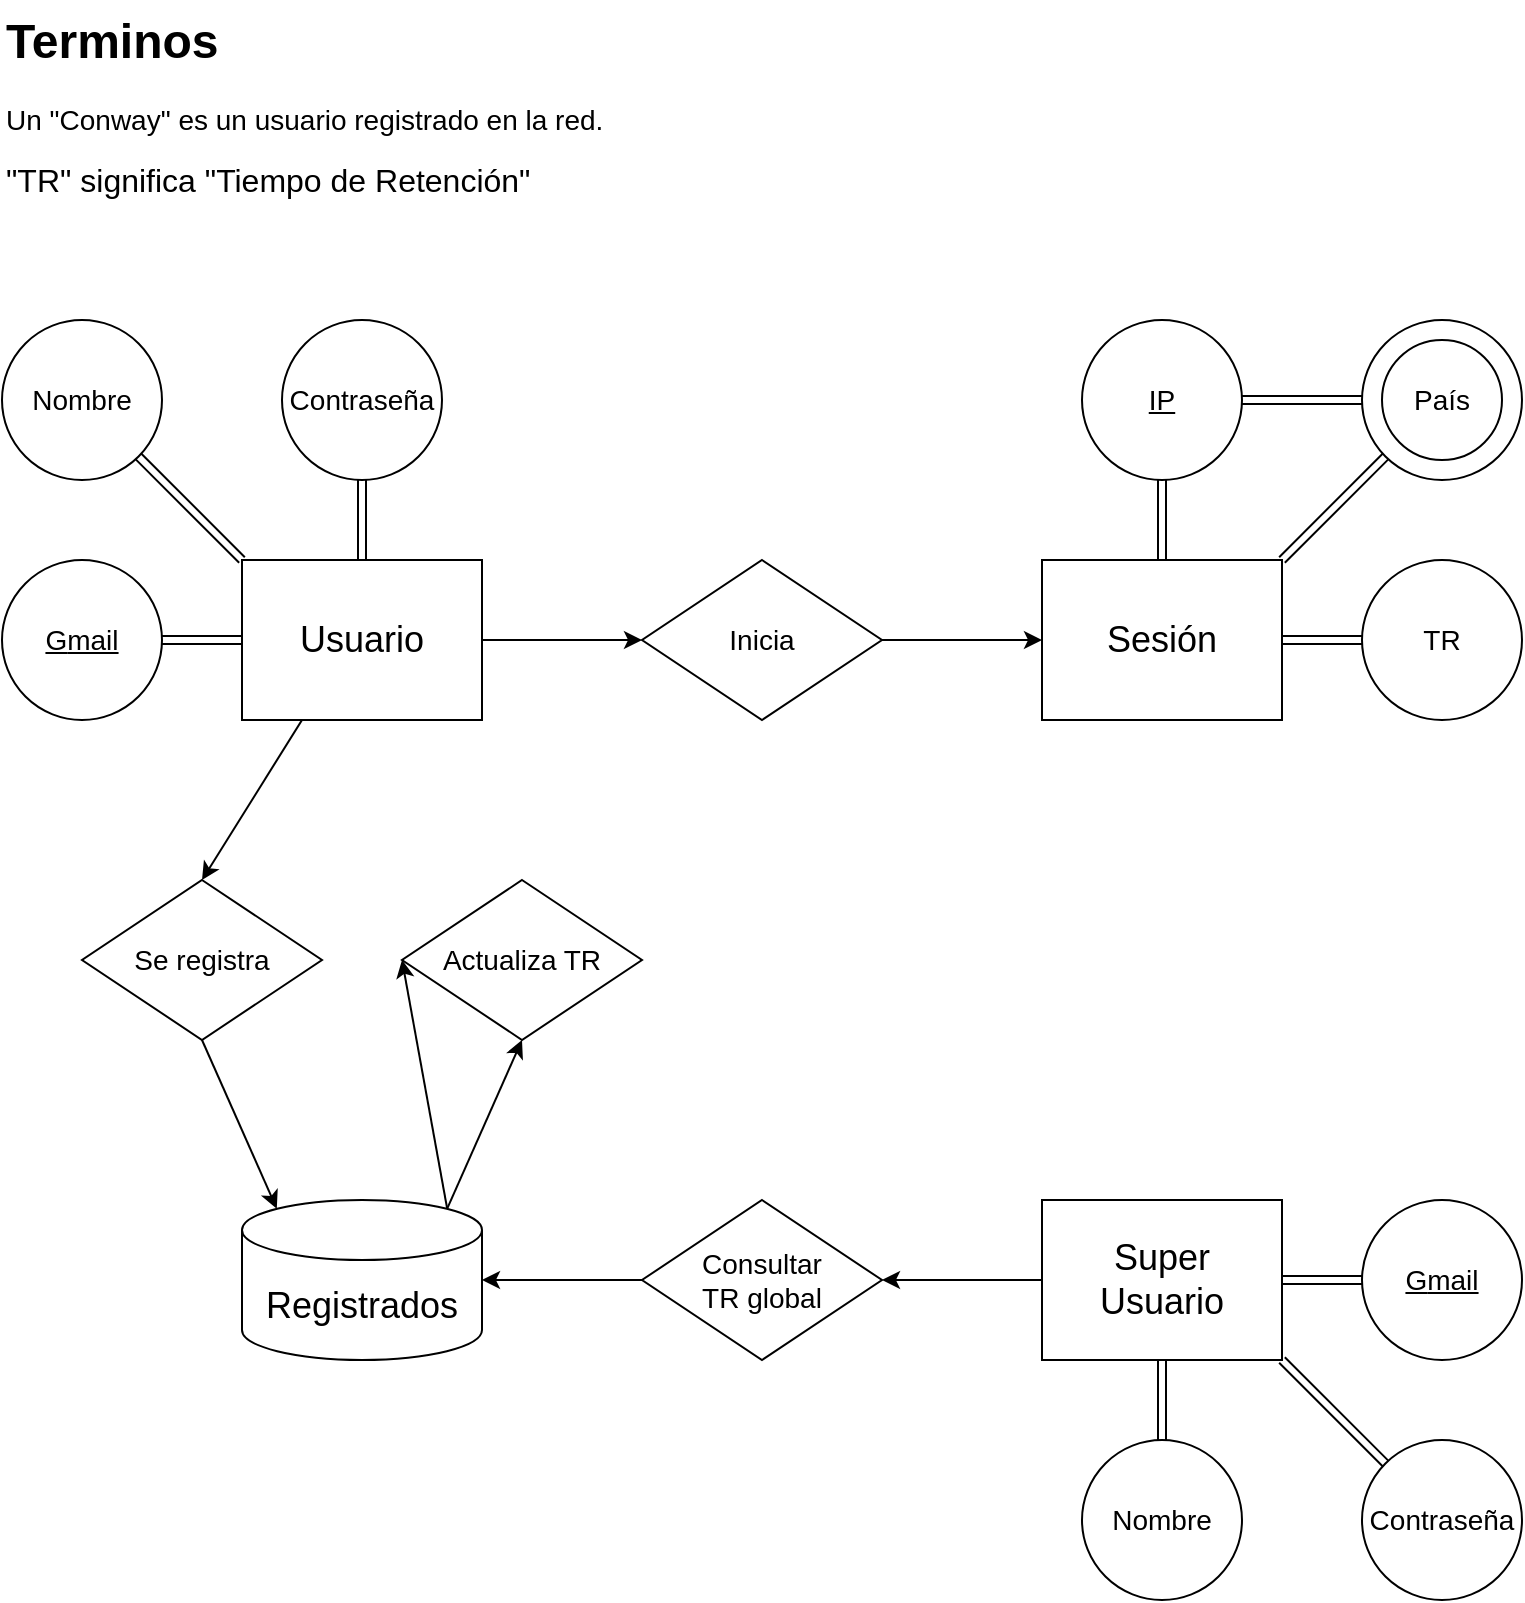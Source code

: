 <mxfile version="28.1.2">
  <diagram name="Page-1" id="AlA5dEMn2fKAbXD9TXwp">
    <mxGraphModel dx="1281" dy="1634" grid="1" gridSize="10" guides="1" tooltips="1" connect="1" arrows="1" fold="1" page="1" pageScale="1" pageWidth="850" pageHeight="1100" math="0" shadow="0">
      <root>
        <mxCell id="0" />
        <mxCell id="1" parent="0" />
        <mxCell id="xod_KXCUevWS3U83t8kh-36" style="rounded=0;orthogonalLoop=1;jettySize=auto;html=1;exitX=0.25;exitY=1;exitDx=0;exitDy=0;entryX=0.5;entryY=0;entryDx=0;entryDy=0;" parent="1" source="xod_KXCUevWS3U83t8kh-3" target="xod_KXCUevWS3U83t8kh-35" edge="1">
          <mxGeometry relative="1" as="geometry" />
        </mxCell>
        <mxCell id="VsEencDYaokdJrAtoOAQ-6" style="edgeStyle=none;rounded=0;orthogonalLoop=1;jettySize=auto;html=1;exitX=0;exitY=0.5;exitDx=0;exitDy=0;entryX=1;entryY=0.5;entryDx=0;entryDy=0;shape=link;" edge="1" parent="1" source="xod_KXCUevWS3U83t8kh-3" target="VsEencDYaokdJrAtoOAQ-5">
          <mxGeometry relative="1" as="geometry" />
        </mxCell>
        <mxCell id="VsEencDYaokdJrAtoOAQ-12" style="edgeStyle=none;rounded=0;orthogonalLoop=1;jettySize=auto;html=1;exitX=0;exitY=0;exitDx=0;exitDy=0;entryX=1;entryY=1;entryDx=0;entryDy=0;shape=link;" edge="1" parent="1" source="xod_KXCUevWS3U83t8kh-3" target="VsEencDYaokdJrAtoOAQ-10">
          <mxGeometry relative="1" as="geometry" />
        </mxCell>
        <mxCell id="VsEencDYaokdJrAtoOAQ-13" style="edgeStyle=none;rounded=0;orthogonalLoop=1;jettySize=auto;html=1;exitX=0.5;exitY=0;exitDx=0;exitDy=0;entryX=0.5;entryY=1;entryDx=0;entryDy=0;shape=link;" edge="1" parent="1" source="xod_KXCUevWS3U83t8kh-3" target="VsEencDYaokdJrAtoOAQ-11">
          <mxGeometry relative="1" as="geometry" />
        </mxCell>
        <mxCell id="VsEencDYaokdJrAtoOAQ-20" style="edgeStyle=none;rounded=0;orthogonalLoop=1;jettySize=auto;html=1;exitX=1;exitY=0.5;exitDx=0;exitDy=0;entryX=0;entryY=0.5;entryDx=0;entryDy=0;" edge="1" parent="1" source="xod_KXCUevWS3U83t8kh-3" target="VsEencDYaokdJrAtoOAQ-14">
          <mxGeometry relative="1" as="geometry" />
        </mxCell>
        <mxCell id="xod_KXCUevWS3U83t8kh-3" value="&lt;font style=&quot;font-size: 18px;&quot;&gt;Usuario&lt;/font&gt;" style="rounded=0;whiteSpace=wrap;html=1;" parent="1" vertex="1">
          <mxGeometry x="160" y="80" width="120" height="80" as="geometry" />
        </mxCell>
        <mxCell id="VsEencDYaokdJrAtoOAQ-48" style="edgeStyle=none;rounded=0;orthogonalLoop=1;jettySize=auto;html=1;exitX=0.855;exitY=0;exitDx=0;exitDy=4.35;exitPerimeter=0;entryX=0.5;entryY=1;entryDx=0;entryDy=0;" edge="1" parent="1" source="xod_KXCUevWS3U83t8kh-32" target="xod_KXCUevWS3U83t8kh-63">
          <mxGeometry relative="1" as="geometry" />
        </mxCell>
        <mxCell id="VsEencDYaokdJrAtoOAQ-49" style="edgeStyle=none;rounded=0;orthogonalLoop=1;jettySize=auto;html=1;exitX=0.855;exitY=0;exitDx=0;exitDy=4.35;exitPerimeter=0;entryX=0;entryY=0.5;entryDx=0;entryDy=0;" edge="1" parent="1" source="xod_KXCUevWS3U83t8kh-32" target="xod_KXCUevWS3U83t8kh-63">
          <mxGeometry relative="1" as="geometry" />
        </mxCell>
        <mxCell id="xod_KXCUevWS3U83t8kh-32" value="&lt;font style=&quot;font-size: 18px;&quot;&gt;Registrados&lt;/font&gt;" style="shape=cylinder3;whiteSpace=wrap;html=1;boundedLbl=1;backgroundOutline=1;size=15;" parent="1" vertex="1">
          <mxGeometry x="160" y="400" width="120" height="80" as="geometry" />
        </mxCell>
        <mxCell id="xod_KXCUevWS3U83t8kh-35" value="&lt;font style=&quot;font-size: 14px;&quot;&gt;Se registra&lt;/font&gt;" style="rhombus;whiteSpace=wrap;html=1;" parent="1" vertex="1">
          <mxGeometry x="80" y="240" width="120" height="80" as="geometry" />
        </mxCell>
        <mxCell id="xod_KXCUevWS3U83t8kh-37" style="rounded=0;orthogonalLoop=1;jettySize=auto;html=1;exitX=0.5;exitY=1;exitDx=0;exitDy=0;entryX=0.145;entryY=0;entryDx=0;entryDy=4.35;entryPerimeter=0;" parent="1" source="xod_KXCUevWS3U83t8kh-35" target="xod_KXCUevWS3U83t8kh-32" edge="1">
          <mxGeometry relative="1" as="geometry" />
        </mxCell>
        <mxCell id="VsEencDYaokdJrAtoOAQ-8" style="edgeStyle=none;rounded=0;orthogonalLoop=1;jettySize=auto;html=1;exitX=1;exitY=0.5;exitDx=0;exitDy=0;entryX=0;entryY=0.5;entryDx=0;entryDy=0;shape=link;" edge="1" parent="1" source="xod_KXCUevWS3U83t8kh-39" target="xod_KXCUevWS3U83t8kh-57">
          <mxGeometry relative="1" as="geometry" />
        </mxCell>
        <mxCell id="xod_KXCUevWS3U83t8kh-39" value="&lt;font style=&quot;font-size: 14px;&quot;&gt;&lt;u&gt;&lt;font&gt;IP&lt;/font&gt;&lt;/u&gt;&lt;/font&gt;" style="ellipse;whiteSpace=wrap;html=1;aspect=fixed;" parent="1" vertex="1">
          <mxGeometry x="580" y="-40" width="80" height="80" as="geometry" />
        </mxCell>
        <mxCell id="xod_KXCUevWS3U83t8kh-60" value="" style="group" parent="1" vertex="1" connectable="0">
          <mxGeometry x="720" y="-40" width="80" height="80" as="geometry" />
        </mxCell>
        <mxCell id="xod_KXCUevWS3U83t8kh-57" value="" style="ellipse;whiteSpace=wrap;html=1;aspect=fixed;" parent="xod_KXCUevWS3U83t8kh-60" vertex="1">
          <mxGeometry width="80" height="80" as="geometry" />
        </mxCell>
        <mxCell id="xod_KXCUevWS3U83t8kh-56" value="&lt;font style=&quot;font-size: 14px;&quot;&gt;País&lt;/font&gt;" style="ellipse;whiteSpace=wrap;html=1;aspect=fixed;" parent="xod_KXCUevWS3U83t8kh-60" vertex="1">
          <mxGeometry x="10" y="10" width="60" height="60" as="geometry" />
        </mxCell>
        <mxCell id="xod_KXCUevWS3U83t8kh-63" value="&lt;div&gt;&lt;font style=&quot;font-size: 14px;&quot;&gt;Actualiza TR&lt;/font&gt;&lt;/div&gt;" style="rhombus;whiteSpace=wrap;html=1;" parent="1" vertex="1">
          <mxGeometry x="240" y="240" width="120" height="80" as="geometry" />
        </mxCell>
        <mxCell id="xod_KXCUevWS3U83t8kh-67" value="&lt;h1 style=&quot;margin-top: 0px;&quot;&gt;Terminos&lt;/h1&gt;&lt;p&gt;&lt;font style=&quot;font-size: 14px;&quot;&gt;Un &quot;Conway&quot; es un usuario registrado en la red.&lt;/font&gt;&lt;/p&gt;&lt;p&gt;&lt;font size=&quot;3&quot;&gt;&quot;TR&quot; significa &quot;Tiempo de Retención&quot;&lt;/font&gt;&lt;/p&gt;" style="text;html=1;whiteSpace=wrap;overflow=hidden;rounded=0;" parent="1" vertex="1">
          <mxGeometry x="40" y="-200" width="320" height="120" as="geometry" />
        </mxCell>
        <mxCell id="VsEencDYaokdJrAtoOAQ-2" style="edgeStyle=orthogonalEdgeStyle;rounded=0;orthogonalLoop=1;jettySize=auto;html=1;exitX=1;exitY=0.5;exitDx=0;exitDy=0;entryX=0;entryY=0.5;entryDx=0;entryDy=0;shape=link;" edge="1" parent="1" source="xod_KXCUevWS3U83t8kh-70" target="VsEencDYaokdJrAtoOAQ-1">
          <mxGeometry relative="1" as="geometry" />
        </mxCell>
        <mxCell id="VsEencDYaokdJrAtoOAQ-7" style="edgeStyle=none;rounded=0;orthogonalLoop=1;jettySize=auto;html=1;exitX=0.5;exitY=0;exitDx=0;exitDy=0;entryX=0.5;entryY=1;entryDx=0;entryDy=0;shape=link;" edge="1" parent="1" source="xod_KXCUevWS3U83t8kh-70" target="xod_KXCUevWS3U83t8kh-39">
          <mxGeometry relative="1" as="geometry" />
        </mxCell>
        <mxCell id="VsEencDYaokdJrAtoOAQ-9" style="edgeStyle=none;rounded=0;orthogonalLoop=1;jettySize=auto;html=1;exitX=1;exitY=0;exitDx=0;exitDy=0;entryX=0;entryY=1;entryDx=0;entryDy=0;shape=link;" edge="1" parent="1" source="xod_KXCUevWS3U83t8kh-70" target="xod_KXCUevWS3U83t8kh-57">
          <mxGeometry relative="1" as="geometry" />
        </mxCell>
        <mxCell id="xod_KXCUevWS3U83t8kh-70" value="&lt;font style=&quot;font-size: 18px;&quot;&gt;Sesión&lt;/font&gt;" style="rounded=0;whiteSpace=wrap;html=1;" parent="1" vertex="1">
          <mxGeometry x="560" y="80" width="120" height="80" as="geometry" />
        </mxCell>
        <mxCell id="VsEencDYaokdJrAtoOAQ-1" value="&lt;font style=&quot;font-size: 14px;&quot;&gt;TR&lt;/font&gt;" style="ellipse;whiteSpace=wrap;html=1;aspect=fixed;" vertex="1" parent="1">
          <mxGeometry x="720" y="80" width="80" height="80" as="geometry" />
        </mxCell>
        <mxCell id="VsEencDYaokdJrAtoOAQ-5" value="&lt;font style=&quot;font-size: 14px;&quot;&gt;&lt;u&gt;&lt;font&gt;G&lt;font&gt;mail&lt;/font&gt;&lt;/font&gt;&lt;/u&gt;&lt;/font&gt;" style="ellipse;whiteSpace=wrap;html=1;aspect=fixed;" vertex="1" parent="1">
          <mxGeometry x="40" y="80" width="80" height="80" as="geometry" />
        </mxCell>
        <mxCell id="VsEencDYaokdJrAtoOAQ-10" value="&lt;font style=&quot;font-size: 14px;&quot;&gt;Nombre&lt;/font&gt;" style="ellipse;whiteSpace=wrap;html=1;aspect=fixed;" vertex="1" parent="1">
          <mxGeometry x="40" y="-40" width="80" height="80" as="geometry" />
        </mxCell>
        <mxCell id="VsEencDYaokdJrAtoOAQ-11" value="&lt;font style=&quot;font-size: 14px;&quot;&gt;Contraseña&lt;/font&gt;" style="ellipse;whiteSpace=wrap;html=1;aspect=fixed;" vertex="1" parent="1">
          <mxGeometry x="180" y="-40" width="80" height="80" as="geometry" />
        </mxCell>
        <mxCell id="VsEencDYaokdJrAtoOAQ-16" style="edgeStyle=none;rounded=0;orthogonalLoop=1;jettySize=auto;html=1;exitX=1;exitY=0.5;exitDx=0;exitDy=0;entryX=0;entryY=0.5;entryDx=0;entryDy=0;" edge="1" parent="1" source="VsEencDYaokdJrAtoOAQ-14" target="xod_KXCUevWS3U83t8kh-70">
          <mxGeometry relative="1" as="geometry" />
        </mxCell>
        <mxCell id="VsEencDYaokdJrAtoOAQ-14" value="&lt;font style=&quot;font-size: 14px;&quot;&gt;Inicia&lt;/font&gt;" style="rhombus;whiteSpace=wrap;html=1;" vertex="1" parent="1">
          <mxGeometry x="360" y="80" width="120" height="80" as="geometry" />
        </mxCell>
        <mxCell id="VsEencDYaokdJrAtoOAQ-34" style="edgeStyle=none;rounded=0;orthogonalLoop=1;jettySize=auto;html=1;exitX=0.5;exitY=1;exitDx=0;exitDy=0;entryX=0.5;entryY=0;entryDx=0;entryDy=0;shape=link;" edge="1" parent="1" source="VsEencDYaokdJrAtoOAQ-29" target="VsEencDYaokdJrAtoOAQ-30">
          <mxGeometry relative="1" as="geometry" />
        </mxCell>
        <mxCell id="VsEencDYaokdJrAtoOAQ-35" style="edgeStyle=none;rounded=0;orthogonalLoop=1;jettySize=auto;html=1;exitX=1;exitY=1;exitDx=0;exitDy=0;entryX=0;entryY=0;entryDx=0;entryDy=0;shape=link;" edge="1" parent="1" source="VsEencDYaokdJrAtoOAQ-29" target="VsEencDYaokdJrAtoOAQ-31">
          <mxGeometry relative="1" as="geometry" />
        </mxCell>
        <mxCell id="VsEencDYaokdJrAtoOAQ-39" style="edgeStyle=none;rounded=0;orthogonalLoop=1;jettySize=auto;html=1;exitX=1;exitY=0.5;exitDx=0;exitDy=0;entryX=0;entryY=0.5;entryDx=0;entryDy=0;shape=link;" edge="1" parent="1" source="VsEencDYaokdJrAtoOAQ-29" target="VsEencDYaokdJrAtoOAQ-32">
          <mxGeometry relative="1" as="geometry" />
        </mxCell>
        <mxCell id="VsEencDYaokdJrAtoOAQ-43" style="edgeStyle=none;rounded=0;orthogonalLoop=1;jettySize=auto;html=1;exitX=0;exitY=0.5;exitDx=0;exitDy=0;entryX=1;entryY=0.5;entryDx=0;entryDy=0;" edge="1" parent="1" source="VsEencDYaokdJrAtoOAQ-29" target="VsEencDYaokdJrAtoOAQ-42">
          <mxGeometry relative="1" as="geometry" />
        </mxCell>
        <mxCell id="VsEencDYaokdJrAtoOAQ-29" value="&lt;div&gt;&lt;font style=&quot;font-size: 18px;&quot;&gt;Super&lt;/font&gt;&lt;/div&gt;&lt;div&gt;&lt;font style=&quot;font-size: 18px;&quot;&gt;Usuario&lt;/font&gt;&lt;/div&gt;" style="rounded=0;whiteSpace=wrap;html=1;" vertex="1" parent="1">
          <mxGeometry x="560" y="400" width="120" height="80" as="geometry" />
        </mxCell>
        <mxCell id="VsEencDYaokdJrAtoOAQ-30" value="&lt;font style=&quot;font-size: 14px;&quot;&gt;Nombre&lt;/font&gt;" style="ellipse;whiteSpace=wrap;html=1;aspect=fixed;" vertex="1" parent="1">
          <mxGeometry x="580" y="520" width="80" height="80" as="geometry" />
        </mxCell>
        <mxCell id="VsEencDYaokdJrAtoOAQ-31" value="&lt;font style=&quot;font-size: 14px;&quot;&gt;Contraseña&lt;/font&gt;" style="ellipse;whiteSpace=wrap;html=1;aspect=fixed;" vertex="1" parent="1">
          <mxGeometry x="720" y="520" width="80" height="80" as="geometry" />
        </mxCell>
        <mxCell id="VsEencDYaokdJrAtoOAQ-32" value="&lt;font style=&quot;font-size: 14px;&quot;&gt;&lt;u&gt;&lt;font&gt;G&lt;font&gt;mail&lt;/font&gt;&lt;/font&gt;&lt;/u&gt;&lt;/font&gt;" style="ellipse;whiteSpace=wrap;html=1;aspect=fixed;" vertex="1" parent="1">
          <mxGeometry x="720" y="400" width="80" height="80" as="geometry" />
        </mxCell>
        <mxCell id="VsEencDYaokdJrAtoOAQ-42" value="&lt;div&gt;&lt;font style=&quot;font-size: 14px;&quot;&gt;Consultar&lt;/font&gt;&lt;/div&gt;&lt;div&gt;&lt;font style=&quot;font-size: 14px;&quot;&gt;TR global&lt;/font&gt;&lt;/div&gt;" style="rhombus;whiteSpace=wrap;html=1;" vertex="1" parent="1">
          <mxGeometry x="360" y="400" width="120" height="80" as="geometry" />
        </mxCell>
        <mxCell id="VsEencDYaokdJrAtoOAQ-44" style="edgeStyle=none;rounded=0;orthogonalLoop=1;jettySize=auto;html=1;exitX=0;exitY=0.5;exitDx=0;exitDy=0;entryX=1;entryY=0.5;entryDx=0;entryDy=0;entryPerimeter=0;" edge="1" parent="1" source="VsEencDYaokdJrAtoOAQ-42" target="xod_KXCUevWS3U83t8kh-32">
          <mxGeometry relative="1" as="geometry" />
        </mxCell>
      </root>
    </mxGraphModel>
  </diagram>
</mxfile>
